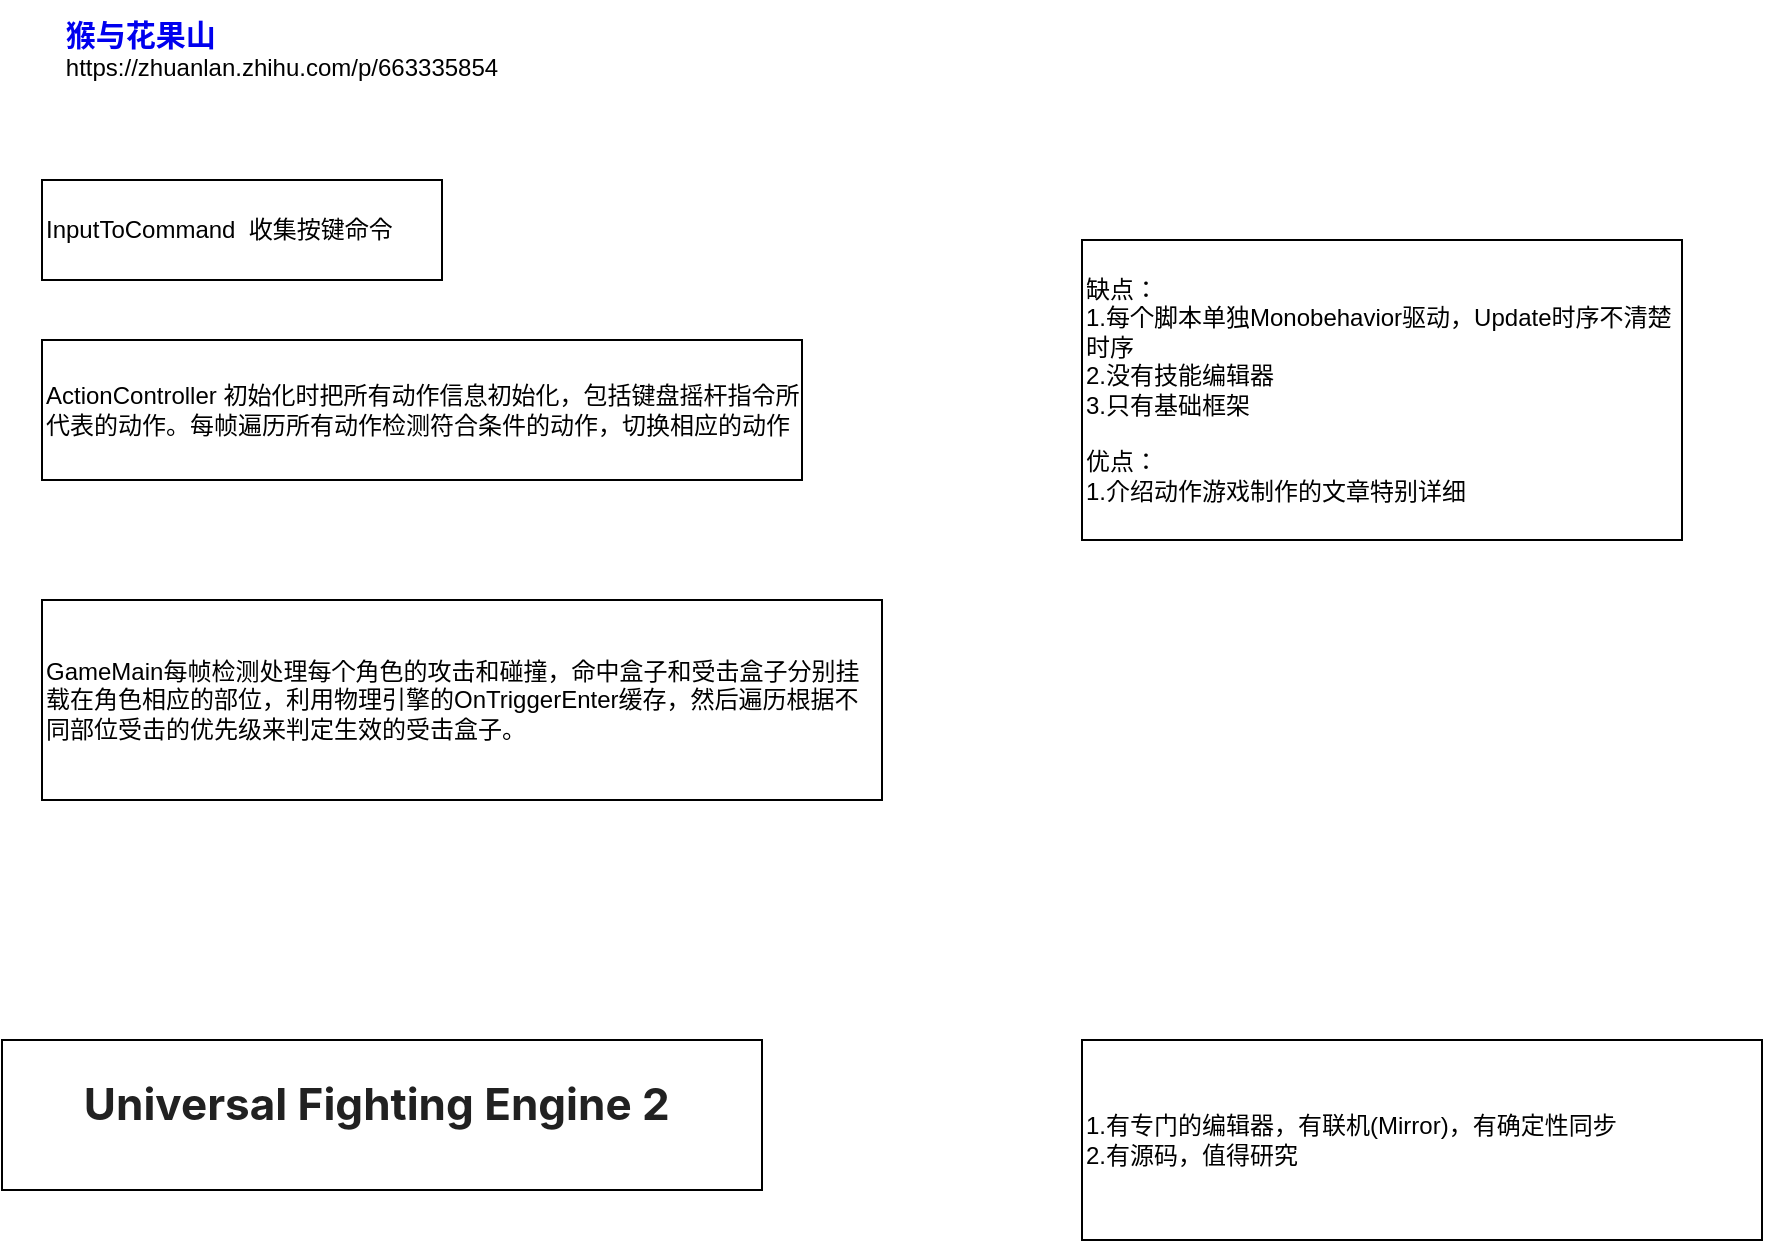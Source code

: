 <mxfile version="27.1.4">
  <diagram name="第 1 页" id="pRRUgsxb1vLFD_V7el0t">
    <mxGraphModel dx="1665" dy="751" grid="1" gridSize="10" guides="1" tooltips="1" connect="1" arrows="1" fold="1" page="1" pageScale="1" pageWidth="827" pageHeight="1169" math="0" shadow="0">
      <root>
        <mxCell id="0" />
        <mxCell id="1" parent="0" />
        <mxCell id="HGFAVMkTPXAVULa8MWvB-2" value="&lt;div style=&quot;text-align: left;&quot;&gt;&lt;a style=&quot;text-wrap: nowrap; text-decoration-line: none; font-family: -apple-system, BlinkMacSystemFont, &amp;quot;Helvetica Neue&amp;quot;, &amp;quot;PingFang SC&amp;quot;, &amp;quot;Microsoft YaHei&amp;quot;, &amp;quot;Source Han Sans SC&amp;quot;, &amp;quot;Noto Sans CJK SC&amp;quot;, &amp;quot;WenQuanYi Micro Hei&amp;quot;, sans-serif; font-size: 15px; font-weight: 600; background-color: rgb(255, 255, 255);&quot; data-za-detail-view-element_name=&quot;User&quot; class=&quot;UserLink-link&quot; target=&quot;_blank&quot; href=&quot;https://www.zhihu.com/people/stone-shi-47&quot;&gt;猴与花果山&lt;/a&gt;&lt;/div&gt;&lt;div style=&quot;text-align: left;&quot;&gt;https://zhuanlan.zhihu.com/p/663335854&lt;br&gt;&lt;/div&gt;" style="text;html=1;align=center;verticalAlign=middle;whiteSpace=wrap;rounded=0;" vertex="1" parent="1">
          <mxGeometry x="120" y="80" width="240" height="50" as="geometry" />
        </mxCell>
        <mxCell id="HGFAVMkTPXAVULa8MWvB-3" value="InputToCommand&amp;nbsp; 收集按键命令" style="rounded=0;whiteSpace=wrap;html=1;align=left;" vertex="1" parent="1">
          <mxGeometry x="120" y="170" width="200" height="50" as="geometry" />
        </mxCell>
        <mxCell id="HGFAVMkTPXAVULa8MWvB-4" value="ActionController 初始化时把所有动作信息初始化，包括键盘摇杆指令所代表的动作。每帧遍历所有动作检测符合条件的动作，切换相应的动作" style="rounded=0;whiteSpace=wrap;html=1;align=left;" vertex="1" parent="1">
          <mxGeometry x="120" y="250" width="380" height="70" as="geometry" />
        </mxCell>
        <mxCell id="HGFAVMkTPXAVULa8MWvB-5" value="GameMain每帧检测处理每个角色的攻击和碰撞，命中盒子和受击盒子分别挂载在角色相应的部位，利用物理引擎的OnTriggerEnter缓存，然后遍历根据不同部位受击的优先级来判定生效的受击盒子。" style="rounded=0;whiteSpace=wrap;html=1;align=left;" vertex="1" parent="1">
          <mxGeometry x="120" y="380" width="420" height="100" as="geometry" />
        </mxCell>
        <mxCell id="HGFAVMkTPXAVULa8MWvB-6" value="缺点：&lt;div&gt;1.每个脚本单独Monobehavior驱动，Update时序不清楚时序&lt;/div&gt;&lt;div&gt;2.没有技能编辑器&lt;/div&gt;&lt;div&gt;3.只有基础框架&lt;/div&gt;&lt;div&gt;&lt;br&gt;&lt;/div&gt;&lt;div&gt;优点：&lt;/div&gt;&lt;div&gt;1.介绍动作游戏制作的文章特别详细&lt;/div&gt;" style="rounded=0;whiteSpace=wrap;html=1;align=left;" vertex="1" parent="1">
          <mxGeometry x="640" y="200" width="300" height="150" as="geometry" />
        </mxCell>
        <mxCell id="HGFAVMkTPXAVULa8MWvB-7" value="&lt;h1 style=&quot;box-sizing: inherit; margin: 0px 0px 12px; padding: 0px; font-size: 22px; color: rgb(33, 33, 33); line-height: 1.2; font-family: Inter, &amp;quot;Noto Sans SC&amp;quot;, &amp;quot;Noto Sans JP&amp;quot;, &amp;quot;Noto Sans KR&amp;quot;, Roboto, -apple-system, BlinkMacSystemFont, &amp;quot;Segoe UI&amp;quot;, Oxygen, Ubuntu, Cantarell, &amp;quot;Fira Sans&amp;quot;, &amp;quot;Droid Sans&amp;quot;, &amp;quot;Helvetica Neue&amp;quot;, Helvetica, Arial, sans-serif; text-align: start; background-color: rgb(255, 255, 255);&quot; data-reactid=&quot;300&quot; class=&quot;cfm2v&quot;&gt;Universal Fighting Engine 2&amp;nbsp;&lt;/h1&gt;" style="rounded=0;whiteSpace=wrap;html=1;" vertex="1" parent="1">
          <mxGeometry x="100" y="600" width="380" height="75" as="geometry" />
        </mxCell>
        <mxCell id="HGFAVMkTPXAVULa8MWvB-8" value="1.有专门的编辑器，有联机(Mirror)，有确定性同步&lt;div&gt;2.有源码，值得研究&lt;/div&gt;" style="rounded=0;whiteSpace=wrap;html=1;align=left;" vertex="1" parent="1">
          <mxGeometry x="640" y="600" width="340" height="100" as="geometry" />
        </mxCell>
      </root>
    </mxGraphModel>
  </diagram>
</mxfile>
